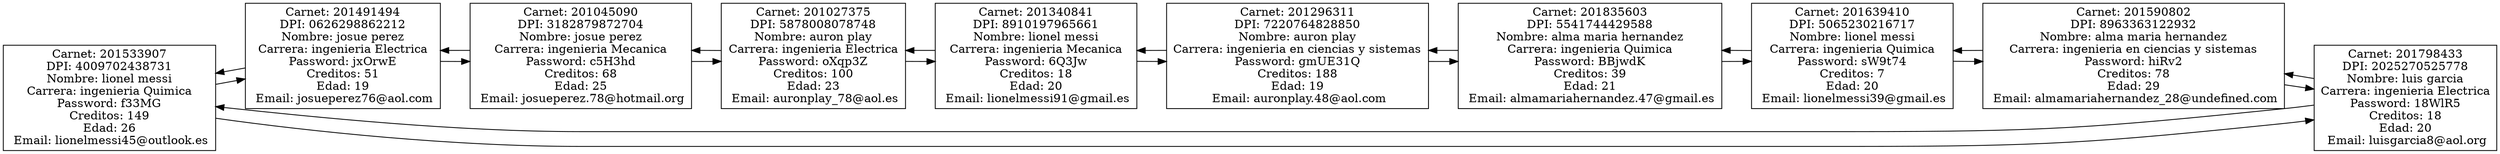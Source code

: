 digraph A{
rankdir = LR;
node [shape = box label="Carnet: 201533907\nDPI: 4009702438731\nNombre: lionel messi\nCarrera: ingenieria Quimica\nPassword: f33MG\nCreditos: 149\nEdad: 26\n Email: lionelmessi45@outlook.es"] 201533907
node [shape = box label="Carnet: 201491494\nDPI: 0626298862212\nNombre: josue perez\nCarrera: ingenieria Electrica\nPassword: jxOrwE\nCreditos: 51\nEdad: 19\n Email: josueperez76@aol.com"] 201491494
node [shape = box label="Carnet: 201045090\nDPI: 3182879872704\nNombre: josue perez\nCarrera: ingenieria Mecanica\nPassword: c5H3hd\nCreditos: 68\nEdad: 25\n Email: josueperez.78@hotmail.org"] 201045090
node [shape = box label="Carnet: 201027375\nDPI: 5878008078748\nNombre: auron play\nCarrera: ingenieria Electrica\nPassword: oXqp3Z\nCreditos: 100\nEdad: 23\n Email: auronplay_78@aol.es"] 201027375
node [shape = box label="Carnet: 201340841\nDPI: 8910197965661\nNombre: lionel messi\nCarrera: ingenieria Mecanica\nPassword: 6Q3Jw\nCreditos: 18\nEdad: 20\n Email: lionelmessi91@gmail.es"] 201340841
node [shape = box label="Carnet: 201296311\nDPI: 7220764828850\nNombre: auron play\nCarrera: ingenieria en ciencias y sistemas\nPassword: gmUE31Q\nCreditos: 188\nEdad: 19\n Email: auronplay.48@aol.com"] 201296311
node [shape = box label="Carnet: 201835603\nDPI: 5541744429588\nNombre: alma maria hernandez\nCarrera: ingenieria Quimica\nPassword: BBjwdK\nCreditos: 39\nEdad: 21\n Email: almamariahernandez.47@gmail.es"] 201835603
node [shape = box label="Carnet: 201639410\nDPI: 5065230216717\nNombre: lionel messi\nCarrera: ingenieria Quimica\nPassword: sW9t74\nCreditos: 7\nEdad: 20\n Email: lionelmessi39@gmail.es"] 201639410
node [shape = box label="Carnet: 201590802\nDPI: 8963363122932\nNombre: alma maria hernandez\nCarrera: ingenieria en ciencias y sistemas\nPassword: hiRv2\nCreditos: 78\nEdad: 29\n Email: almamariahernandez_28@undefined.com"] 201590802
node [shape = box label="Carnet: 201798433\nDPI: 2025270525778\nNombre: luis garcia\nCarrera: ingenieria Electrica\nPassword: 18WlR5\nCreditos: 18\nEdad: 20\n Email: luisgarcia8@aol.org"] 201798433
201533907 -> 201491494
201491494 -> 201533907
201491494 -> 201045090
201045090 -> 201491494
201045090 -> 201027375
201027375 -> 201045090
201027375 -> 201340841
201340841 -> 201027375
201340841 -> 201296311
201296311 -> 201340841
201296311 -> 201835603
201835603 -> 201296311
201835603 -> 201639410
201639410 -> 201835603
201639410 -> 201590802
201590802 -> 201639410
201590802 -> 201798433
201798433 -> 201590802
201533907 -> 201798433
201798433 -> 201533907
}
